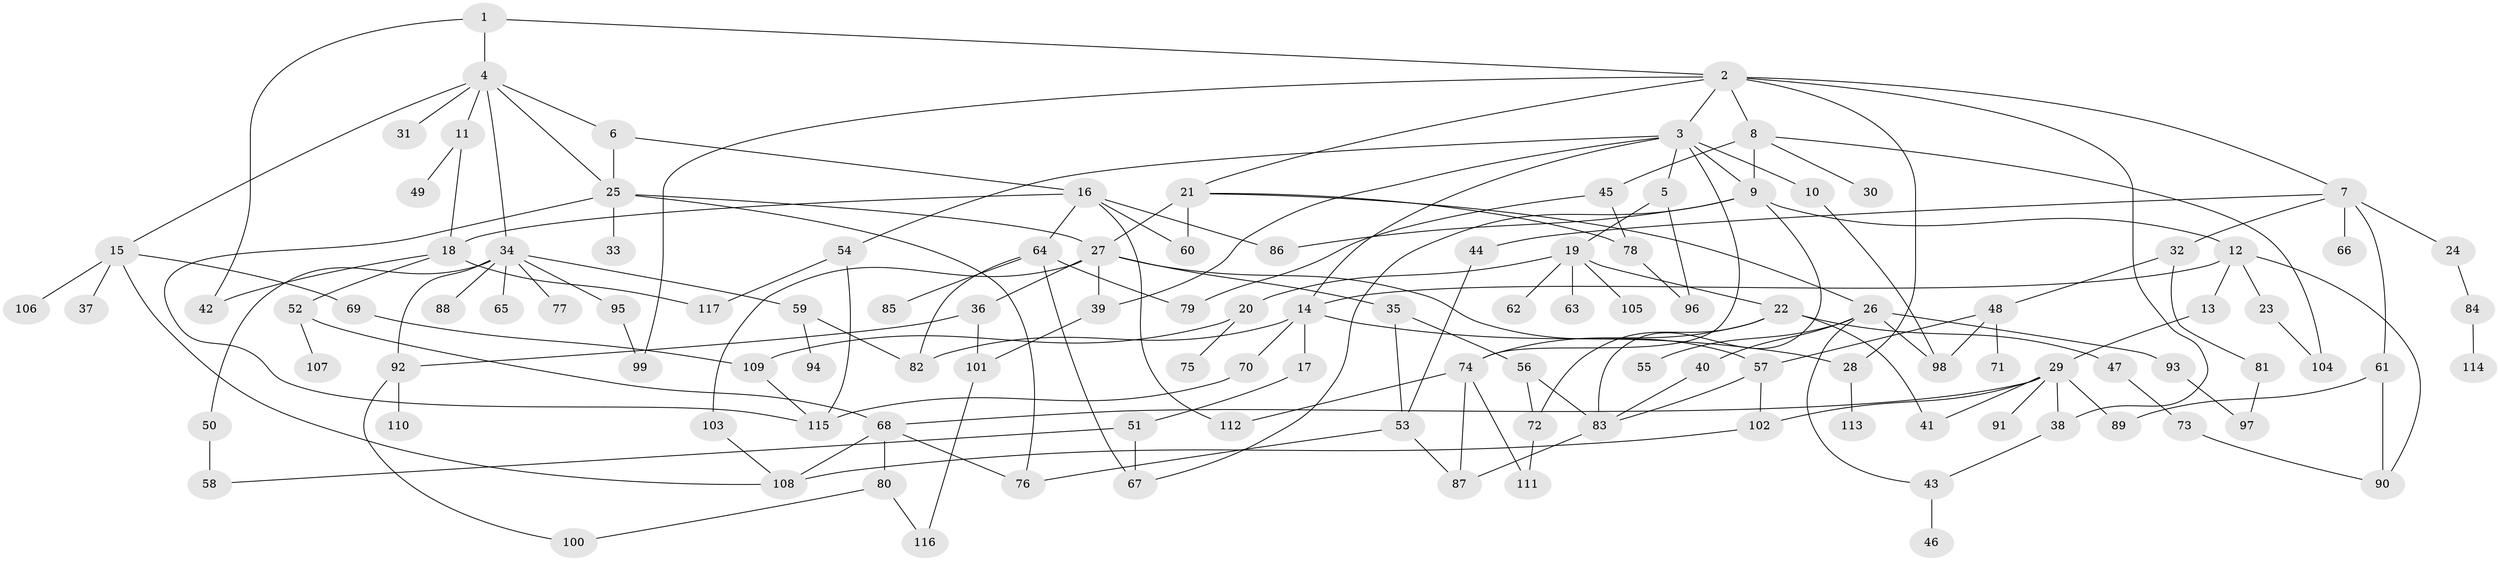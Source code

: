 // coarse degree distribution, {3: 0.18518518518518517, 12: 0.012345679012345678, 9: 0.04938271604938271, 7: 0.024691358024691357, 2: 0.2716049382716049, 5: 0.08641975308641975, 10: 0.012345679012345678, 6: 0.04938271604938271, 1: 0.2222222222222222, 8: 0.012345679012345678, 4: 0.07407407407407407}
// Generated by graph-tools (version 1.1) at 2025/51/02/27/25 19:51:36]
// undirected, 117 vertices, 172 edges
graph export_dot {
graph [start="1"]
  node [color=gray90,style=filled];
  1;
  2;
  3;
  4;
  5;
  6;
  7;
  8;
  9;
  10;
  11;
  12;
  13;
  14;
  15;
  16;
  17;
  18;
  19;
  20;
  21;
  22;
  23;
  24;
  25;
  26;
  27;
  28;
  29;
  30;
  31;
  32;
  33;
  34;
  35;
  36;
  37;
  38;
  39;
  40;
  41;
  42;
  43;
  44;
  45;
  46;
  47;
  48;
  49;
  50;
  51;
  52;
  53;
  54;
  55;
  56;
  57;
  58;
  59;
  60;
  61;
  62;
  63;
  64;
  65;
  66;
  67;
  68;
  69;
  70;
  71;
  72;
  73;
  74;
  75;
  76;
  77;
  78;
  79;
  80;
  81;
  82;
  83;
  84;
  85;
  86;
  87;
  88;
  89;
  90;
  91;
  92;
  93;
  94;
  95;
  96;
  97;
  98;
  99;
  100;
  101;
  102;
  103;
  104;
  105;
  106;
  107;
  108;
  109;
  110;
  111;
  112;
  113;
  114;
  115;
  116;
  117;
  1 -- 2;
  1 -- 4;
  1 -- 42;
  2 -- 3;
  2 -- 7;
  2 -- 8;
  2 -- 21;
  2 -- 38;
  2 -- 99;
  2 -- 28;
  3 -- 5;
  3 -- 10;
  3 -- 39;
  3 -- 54;
  3 -- 74;
  3 -- 14;
  3 -- 9;
  4 -- 6;
  4 -- 11;
  4 -- 15;
  4 -- 25;
  4 -- 31;
  4 -- 34;
  5 -- 19;
  5 -- 96;
  6 -- 16;
  6 -- 25;
  7 -- 24;
  7 -- 32;
  7 -- 44;
  7 -- 61;
  7 -- 66;
  8 -- 9;
  8 -- 30;
  8 -- 45;
  8 -- 104;
  9 -- 12;
  9 -- 86;
  9 -- 67;
  9 -- 83;
  10 -- 98;
  11 -- 49;
  11 -- 18;
  12 -- 13;
  12 -- 14;
  12 -- 23;
  12 -- 90;
  13 -- 29;
  14 -- 17;
  14 -- 28;
  14 -- 70;
  14 -- 82;
  15 -- 37;
  15 -- 69;
  15 -- 106;
  15 -- 108;
  16 -- 18;
  16 -- 64;
  16 -- 86;
  16 -- 60;
  16 -- 112;
  17 -- 51;
  18 -- 52;
  18 -- 117;
  18 -- 42;
  19 -- 20;
  19 -- 22;
  19 -- 62;
  19 -- 63;
  19 -- 105;
  20 -- 75;
  20 -- 109;
  21 -- 26;
  21 -- 27;
  21 -- 60;
  21 -- 78;
  22 -- 41;
  22 -- 47;
  22 -- 72;
  22 -- 74;
  23 -- 104;
  24 -- 84;
  25 -- 33;
  25 -- 76;
  25 -- 27;
  25 -- 115;
  26 -- 40;
  26 -- 43;
  26 -- 55;
  26 -- 93;
  26 -- 98;
  27 -- 35;
  27 -- 36;
  27 -- 103;
  27 -- 57;
  27 -- 39;
  28 -- 113;
  29 -- 68;
  29 -- 91;
  29 -- 38;
  29 -- 89;
  29 -- 41;
  29 -- 102;
  32 -- 48;
  32 -- 81;
  34 -- 50;
  34 -- 59;
  34 -- 65;
  34 -- 77;
  34 -- 88;
  34 -- 92;
  34 -- 95;
  35 -- 53;
  35 -- 56;
  36 -- 92;
  36 -- 101;
  38 -- 43;
  39 -- 101;
  40 -- 83;
  43 -- 46;
  44 -- 53;
  45 -- 79;
  45 -- 78;
  47 -- 73;
  48 -- 57;
  48 -- 71;
  48 -- 98;
  50 -- 58;
  51 -- 67;
  51 -- 58;
  52 -- 107;
  52 -- 68;
  53 -- 87;
  53 -- 76;
  54 -- 115;
  54 -- 117;
  56 -- 72;
  56 -- 83;
  57 -- 83;
  57 -- 102;
  59 -- 82;
  59 -- 94;
  61 -- 89;
  61 -- 90;
  64 -- 85;
  64 -- 79;
  64 -- 82;
  64 -- 67;
  68 -- 76;
  68 -- 80;
  68 -- 108;
  69 -- 109;
  70 -- 115;
  72 -- 111;
  73 -- 90;
  74 -- 87;
  74 -- 111;
  74 -- 112;
  78 -- 96;
  80 -- 100;
  80 -- 116;
  81 -- 97;
  83 -- 87;
  84 -- 114;
  92 -- 110;
  92 -- 100;
  93 -- 97;
  95 -- 99;
  101 -- 116;
  102 -- 108;
  103 -- 108;
  109 -- 115;
}

